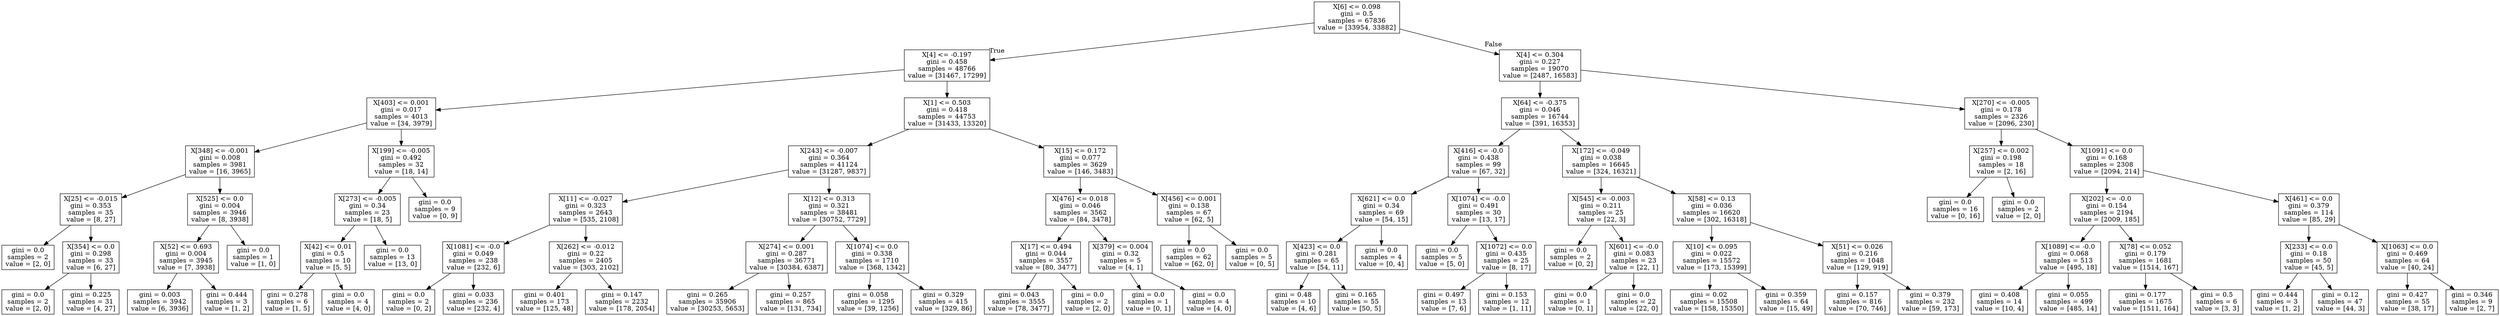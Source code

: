 digraph Tree {
node [shape=box] ;
0 [label="X[6] <= 0.098\ngini = 0.5\nsamples = 67836\nvalue = [33954, 33882]"] ;
1 [label="X[4] <= -0.197\ngini = 0.458\nsamples = 48766\nvalue = [31467, 17299]"] ;
0 -> 1 [labeldistance=2.5, labelangle=45, headlabel="True"] ;
2 [label="X[403] <= 0.001\ngini = 0.017\nsamples = 4013\nvalue = [34, 3979]"] ;
1 -> 2 ;
3 [label="X[348] <= -0.001\ngini = 0.008\nsamples = 3981\nvalue = [16, 3965]"] ;
2 -> 3 ;
4 [label="X[25] <= -0.015\ngini = 0.353\nsamples = 35\nvalue = [8, 27]"] ;
3 -> 4 ;
5 [label="gini = 0.0\nsamples = 2\nvalue = [2, 0]"] ;
4 -> 5 ;
6 [label="X[354] <= 0.0\ngini = 0.298\nsamples = 33\nvalue = [6, 27]"] ;
4 -> 6 ;
7 [label="gini = 0.0\nsamples = 2\nvalue = [2, 0]"] ;
6 -> 7 ;
8 [label="gini = 0.225\nsamples = 31\nvalue = [4, 27]"] ;
6 -> 8 ;
9 [label="X[525] <= 0.0\ngini = 0.004\nsamples = 3946\nvalue = [8, 3938]"] ;
3 -> 9 ;
10 [label="X[52] <= 0.693\ngini = 0.004\nsamples = 3945\nvalue = [7, 3938]"] ;
9 -> 10 ;
11 [label="gini = 0.003\nsamples = 3942\nvalue = [6, 3936]"] ;
10 -> 11 ;
12 [label="gini = 0.444\nsamples = 3\nvalue = [1, 2]"] ;
10 -> 12 ;
13 [label="gini = 0.0\nsamples = 1\nvalue = [1, 0]"] ;
9 -> 13 ;
14 [label="X[199] <= -0.005\ngini = 0.492\nsamples = 32\nvalue = [18, 14]"] ;
2 -> 14 ;
15 [label="X[273] <= -0.005\ngini = 0.34\nsamples = 23\nvalue = [18, 5]"] ;
14 -> 15 ;
16 [label="X[42] <= 0.01\ngini = 0.5\nsamples = 10\nvalue = [5, 5]"] ;
15 -> 16 ;
17 [label="gini = 0.278\nsamples = 6\nvalue = [1, 5]"] ;
16 -> 17 ;
18 [label="gini = 0.0\nsamples = 4\nvalue = [4, 0]"] ;
16 -> 18 ;
19 [label="gini = 0.0\nsamples = 13\nvalue = [13, 0]"] ;
15 -> 19 ;
20 [label="gini = 0.0\nsamples = 9\nvalue = [0, 9]"] ;
14 -> 20 ;
21 [label="X[1] <= 0.503\ngini = 0.418\nsamples = 44753\nvalue = [31433, 13320]"] ;
1 -> 21 ;
22 [label="X[243] <= -0.007\ngini = 0.364\nsamples = 41124\nvalue = [31287, 9837]"] ;
21 -> 22 ;
23 [label="X[11] <= -0.027\ngini = 0.323\nsamples = 2643\nvalue = [535, 2108]"] ;
22 -> 23 ;
24 [label="X[1081] <= -0.0\ngini = 0.049\nsamples = 238\nvalue = [232, 6]"] ;
23 -> 24 ;
25 [label="gini = 0.0\nsamples = 2\nvalue = [0, 2]"] ;
24 -> 25 ;
26 [label="gini = 0.033\nsamples = 236\nvalue = [232, 4]"] ;
24 -> 26 ;
27 [label="X[262] <= -0.012\ngini = 0.22\nsamples = 2405\nvalue = [303, 2102]"] ;
23 -> 27 ;
28 [label="gini = 0.401\nsamples = 173\nvalue = [125, 48]"] ;
27 -> 28 ;
29 [label="gini = 0.147\nsamples = 2232\nvalue = [178, 2054]"] ;
27 -> 29 ;
30 [label="X[12] <= 0.313\ngini = 0.321\nsamples = 38481\nvalue = [30752, 7729]"] ;
22 -> 30 ;
31 [label="X[274] <= 0.001\ngini = 0.287\nsamples = 36771\nvalue = [30384, 6387]"] ;
30 -> 31 ;
32 [label="gini = 0.265\nsamples = 35906\nvalue = [30253, 5653]"] ;
31 -> 32 ;
33 [label="gini = 0.257\nsamples = 865\nvalue = [131, 734]"] ;
31 -> 33 ;
34 [label="X[1074] <= 0.0\ngini = 0.338\nsamples = 1710\nvalue = [368, 1342]"] ;
30 -> 34 ;
35 [label="gini = 0.058\nsamples = 1295\nvalue = [39, 1256]"] ;
34 -> 35 ;
36 [label="gini = 0.329\nsamples = 415\nvalue = [329, 86]"] ;
34 -> 36 ;
37 [label="X[15] <= 0.172\ngini = 0.077\nsamples = 3629\nvalue = [146, 3483]"] ;
21 -> 37 ;
38 [label="X[476] <= 0.018\ngini = 0.046\nsamples = 3562\nvalue = [84, 3478]"] ;
37 -> 38 ;
39 [label="X[17] <= 0.494\ngini = 0.044\nsamples = 3557\nvalue = [80, 3477]"] ;
38 -> 39 ;
40 [label="gini = 0.043\nsamples = 3555\nvalue = [78, 3477]"] ;
39 -> 40 ;
41 [label="gini = 0.0\nsamples = 2\nvalue = [2, 0]"] ;
39 -> 41 ;
42 [label="X[379] <= 0.004\ngini = 0.32\nsamples = 5\nvalue = [4, 1]"] ;
38 -> 42 ;
43 [label="gini = 0.0\nsamples = 1\nvalue = [0, 1]"] ;
42 -> 43 ;
44 [label="gini = 0.0\nsamples = 4\nvalue = [4, 0]"] ;
42 -> 44 ;
45 [label="X[456] <= 0.001\ngini = 0.138\nsamples = 67\nvalue = [62, 5]"] ;
37 -> 45 ;
46 [label="gini = 0.0\nsamples = 62\nvalue = [62, 0]"] ;
45 -> 46 ;
47 [label="gini = 0.0\nsamples = 5\nvalue = [0, 5]"] ;
45 -> 47 ;
48 [label="X[4] <= 0.304\ngini = 0.227\nsamples = 19070\nvalue = [2487, 16583]"] ;
0 -> 48 [labeldistance=2.5, labelangle=-45, headlabel="False"] ;
49 [label="X[64] <= -0.375\ngini = 0.046\nsamples = 16744\nvalue = [391, 16353]"] ;
48 -> 49 ;
50 [label="X[416] <= -0.0\ngini = 0.438\nsamples = 99\nvalue = [67, 32]"] ;
49 -> 50 ;
51 [label="X[621] <= 0.0\ngini = 0.34\nsamples = 69\nvalue = [54, 15]"] ;
50 -> 51 ;
52 [label="X[423] <= 0.0\ngini = 0.281\nsamples = 65\nvalue = [54, 11]"] ;
51 -> 52 ;
53 [label="gini = 0.48\nsamples = 10\nvalue = [4, 6]"] ;
52 -> 53 ;
54 [label="gini = 0.165\nsamples = 55\nvalue = [50, 5]"] ;
52 -> 54 ;
55 [label="gini = 0.0\nsamples = 4\nvalue = [0, 4]"] ;
51 -> 55 ;
56 [label="X[1074] <= -0.0\ngini = 0.491\nsamples = 30\nvalue = [13, 17]"] ;
50 -> 56 ;
57 [label="gini = 0.0\nsamples = 5\nvalue = [5, 0]"] ;
56 -> 57 ;
58 [label="X[1072] <= 0.0\ngini = 0.435\nsamples = 25\nvalue = [8, 17]"] ;
56 -> 58 ;
59 [label="gini = 0.497\nsamples = 13\nvalue = [7, 6]"] ;
58 -> 59 ;
60 [label="gini = 0.153\nsamples = 12\nvalue = [1, 11]"] ;
58 -> 60 ;
61 [label="X[172] <= -0.049\ngini = 0.038\nsamples = 16645\nvalue = [324, 16321]"] ;
49 -> 61 ;
62 [label="X[545] <= -0.003\ngini = 0.211\nsamples = 25\nvalue = [22, 3]"] ;
61 -> 62 ;
63 [label="gini = 0.0\nsamples = 2\nvalue = [0, 2]"] ;
62 -> 63 ;
64 [label="X[601] <= -0.0\ngini = 0.083\nsamples = 23\nvalue = [22, 1]"] ;
62 -> 64 ;
65 [label="gini = 0.0\nsamples = 1\nvalue = [0, 1]"] ;
64 -> 65 ;
66 [label="gini = 0.0\nsamples = 22\nvalue = [22, 0]"] ;
64 -> 66 ;
67 [label="X[58] <= 0.13\ngini = 0.036\nsamples = 16620\nvalue = [302, 16318]"] ;
61 -> 67 ;
68 [label="X[10] <= 0.095\ngini = 0.022\nsamples = 15572\nvalue = [173, 15399]"] ;
67 -> 68 ;
69 [label="gini = 0.02\nsamples = 15508\nvalue = [158, 15350]"] ;
68 -> 69 ;
70 [label="gini = 0.359\nsamples = 64\nvalue = [15, 49]"] ;
68 -> 70 ;
71 [label="X[51] <= 0.026\ngini = 0.216\nsamples = 1048\nvalue = [129, 919]"] ;
67 -> 71 ;
72 [label="gini = 0.157\nsamples = 816\nvalue = [70, 746]"] ;
71 -> 72 ;
73 [label="gini = 0.379\nsamples = 232\nvalue = [59, 173]"] ;
71 -> 73 ;
74 [label="X[270] <= -0.005\ngini = 0.178\nsamples = 2326\nvalue = [2096, 230]"] ;
48 -> 74 ;
75 [label="X[257] <= 0.002\ngini = 0.198\nsamples = 18\nvalue = [2, 16]"] ;
74 -> 75 ;
76 [label="gini = 0.0\nsamples = 16\nvalue = [0, 16]"] ;
75 -> 76 ;
77 [label="gini = 0.0\nsamples = 2\nvalue = [2, 0]"] ;
75 -> 77 ;
78 [label="X[1091] <= 0.0\ngini = 0.168\nsamples = 2308\nvalue = [2094, 214]"] ;
74 -> 78 ;
79 [label="X[202] <= -0.0\ngini = 0.154\nsamples = 2194\nvalue = [2009, 185]"] ;
78 -> 79 ;
80 [label="X[1089] <= -0.0\ngini = 0.068\nsamples = 513\nvalue = [495, 18]"] ;
79 -> 80 ;
81 [label="gini = 0.408\nsamples = 14\nvalue = [10, 4]"] ;
80 -> 81 ;
82 [label="gini = 0.055\nsamples = 499\nvalue = [485, 14]"] ;
80 -> 82 ;
83 [label="X[78] <= 0.052\ngini = 0.179\nsamples = 1681\nvalue = [1514, 167]"] ;
79 -> 83 ;
84 [label="gini = 0.177\nsamples = 1675\nvalue = [1511, 164]"] ;
83 -> 84 ;
85 [label="gini = 0.5\nsamples = 6\nvalue = [3, 3]"] ;
83 -> 85 ;
86 [label="X[461] <= 0.0\ngini = 0.379\nsamples = 114\nvalue = [85, 29]"] ;
78 -> 86 ;
87 [label="X[233] <= 0.0\ngini = 0.18\nsamples = 50\nvalue = [45, 5]"] ;
86 -> 87 ;
88 [label="gini = 0.444\nsamples = 3\nvalue = [1, 2]"] ;
87 -> 88 ;
89 [label="gini = 0.12\nsamples = 47\nvalue = [44, 3]"] ;
87 -> 89 ;
90 [label="X[1063] <= 0.0\ngini = 0.469\nsamples = 64\nvalue = [40, 24]"] ;
86 -> 90 ;
91 [label="gini = 0.427\nsamples = 55\nvalue = [38, 17]"] ;
90 -> 91 ;
92 [label="gini = 0.346\nsamples = 9\nvalue = [2, 7]"] ;
90 -> 92 ;
}